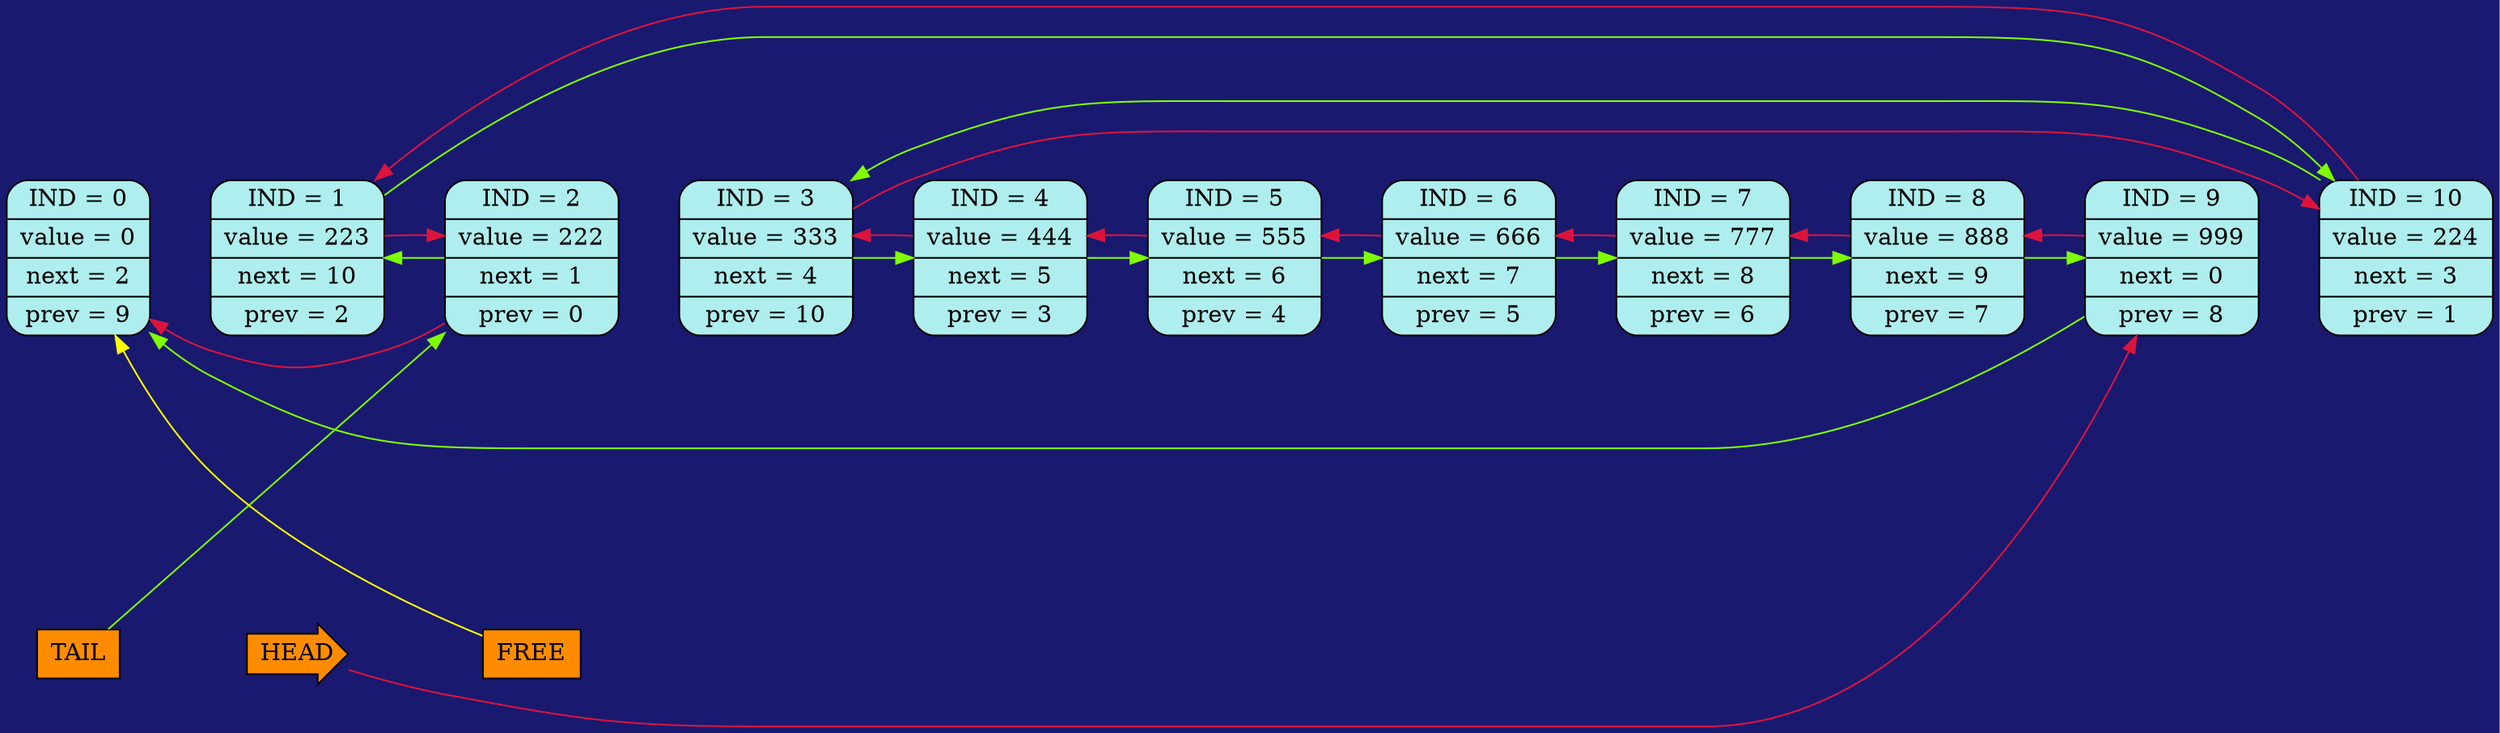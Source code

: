digraph
{
bgcolor="#191970";
rankdir = LR;
edge[style="invis", weight = 1000000];
IND_0[shape=Mrecord, label = "IND = 0 | value = 0 | next = 2 | prev = 9 ", style="filled",fillcolor="#AFEEEE"]
IND_1[shape=Mrecord, label = "IND = 1 | value = 223 | next = 10 | prev = 2 ", style="filled",fillcolor="#AFEEEE"]
IND_2[shape=Mrecord, label = "IND = 2 | value = 222 | next = 1 | prev = 0 ", style="filled",fillcolor="#AFEEEE"]
IND_3[shape=Mrecord, label = "IND = 3 | value = 333 | next = 4 | prev = 10 ", style="filled",fillcolor="#AFEEEE"]
IND_4[shape=Mrecord, label = "IND = 4 | value = 444 | next = 5 | prev = 3 ", style="filled",fillcolor="#AFEEEE"]
IND_5[shape=Mrecord, label = "IND = 5 | value = 555 | next = 6 | prev = 4 ", style="filled",fillcolor="#AFEEEE"]
IND_6[shape=Mrecord, label = "IND = 6 | value = 666 | next = 7 | prev = 5 ", style="filled",fillcolor="#AFEEEE"]
IND_7[shape=Mrecord, label = "IND = 7 | value = 777 | next = 8 | prev = 6 ", style="filled",fillcolor="#AFEEEE"]
IND_8[shape=Mrecord, label = "IND = 8 | value = 888 | next = 9 | prev = 7 ", style="filled",fillcolor="#AFEEEE"]
IND_9[shape=Mrecord, label = "IND = 9 | value = 999 | next = 0 | prev = 8 ", style="filled",fillcolor="#AFEEEE"]
IND_10[shape=Mrecord, label = "IND = 10 | value = 224 | next = 3 | prev = 1 ", style="filled",fillcolor="#AFEEEE"]
IND_0 -> IND_1
IND_1 -> IND_2
IND_2 -> IND_3
IND_3 -> IND_4
IND_4 -> IND_5
IND_5 -> IND_6
IND_6 -> IND_7
IND_7 -> IND_8
IND_8 -> IND_9
IND_9 -> IND_10
TAIL[shape="rectangle", width = 0.5, height = 0.4, style="filled", fillcolor="#FF8C00"];
HEAD[shape="rarrow", width = 0.5, height = 0.5, style="filled", fillcolor="#FF8C00"];
FREE[shape="rectangle", width = 0.5, height = 0.4, style="filled", fillcolor="#FF8C00"];
{ rank = same; TAIL; IND_0}
TAIL -> HEAD -> FREE
edge[color="#7FFF00", weight = 1, style=""];
IND_1 -> IND_10;
IND_2 -> IND_1;
IND_3 -> IND_4;
IND_4 -> IND_5;
IND_5 -> IND_6;
IND_6 -> IND_7;
IND_7 -> IND_8;
IND_8 -> IND_9;
IND_9 -> IND_0;
IND_10 -> IND_3;
TAIL -> IND_2;
FREE -> IND_0 [color="#FFFF00"];
edge[color="#DC143C", weight = 1, style=""];
IND_1 -> IND_2;
IND_2 -> IND_0;
IND_3 -> IND_10;
IND_4 -> IND_3;
IND_5 -> IND_4;
IND_6 -> IND_5;
IND_7 -> IND_6;
IND_8 -> IND_7;
IND_9 -> IND_8;
IND_10 -> IND_1;
HEAD -> IND_9;
}
